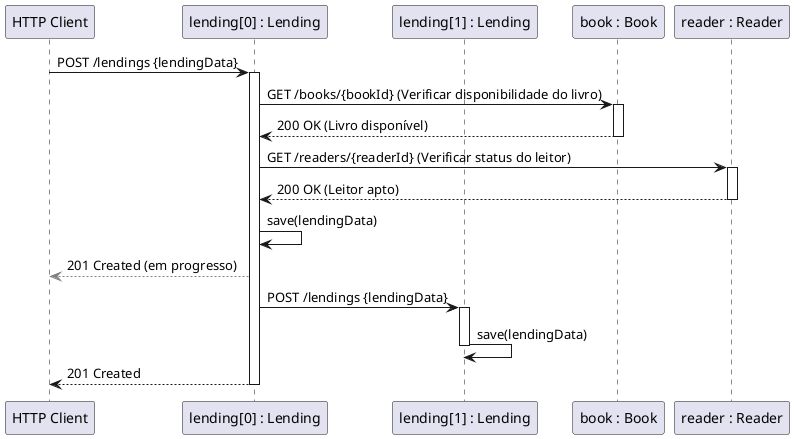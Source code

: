 @startuml
' Definindo os participantes
participant "HTTP Client" as client
participant "lending[0] : Lending" as lending0
participant "lending[1] : Lending" as lending1
participant "book : Book" as book
participant "reader : Reader" as reader

' O cliente faz uma requisição para criar um novo empréstimo
client -> lending0: POST /lendings {lendingData}
activate lending0

' Lending faz uma requisição para verificar disponibilidade do livro
lending0 -> book: GET /books/{bookId} (Verificar disponibilidade do livro)
activate book
book --> lending0: 200 OK (Livro disponível)
deactivate book

' Lending faz uma requisição para verificar informações do leitor
lending0 -> reader: GET /readers/{readerId} (Verificar status do leitor)
activate reader
reader --> lending0: 200 OK (Leitor apto)
deactivate reader

' Lending salva os dados do empréstimo
lending0 -> lending0: save(lendingData)

' Responder ao cliente que o empréstimo foi registrado, mas ainda não replicado
lending0 -[#gray,dashed]-> client: 201 Created (em progresso)

' Replicando dados para a outra instância (espelhamento)
lending0 -> lending1: POST /lendings {lendingData}
activate lending1
lending1 -> lending1: save(lendingData)
deactivate lending1

' Responder ao cliente com sucesso final após a replicação
lending0 --> client: 201 Created

deactivate lending0
@enduml
